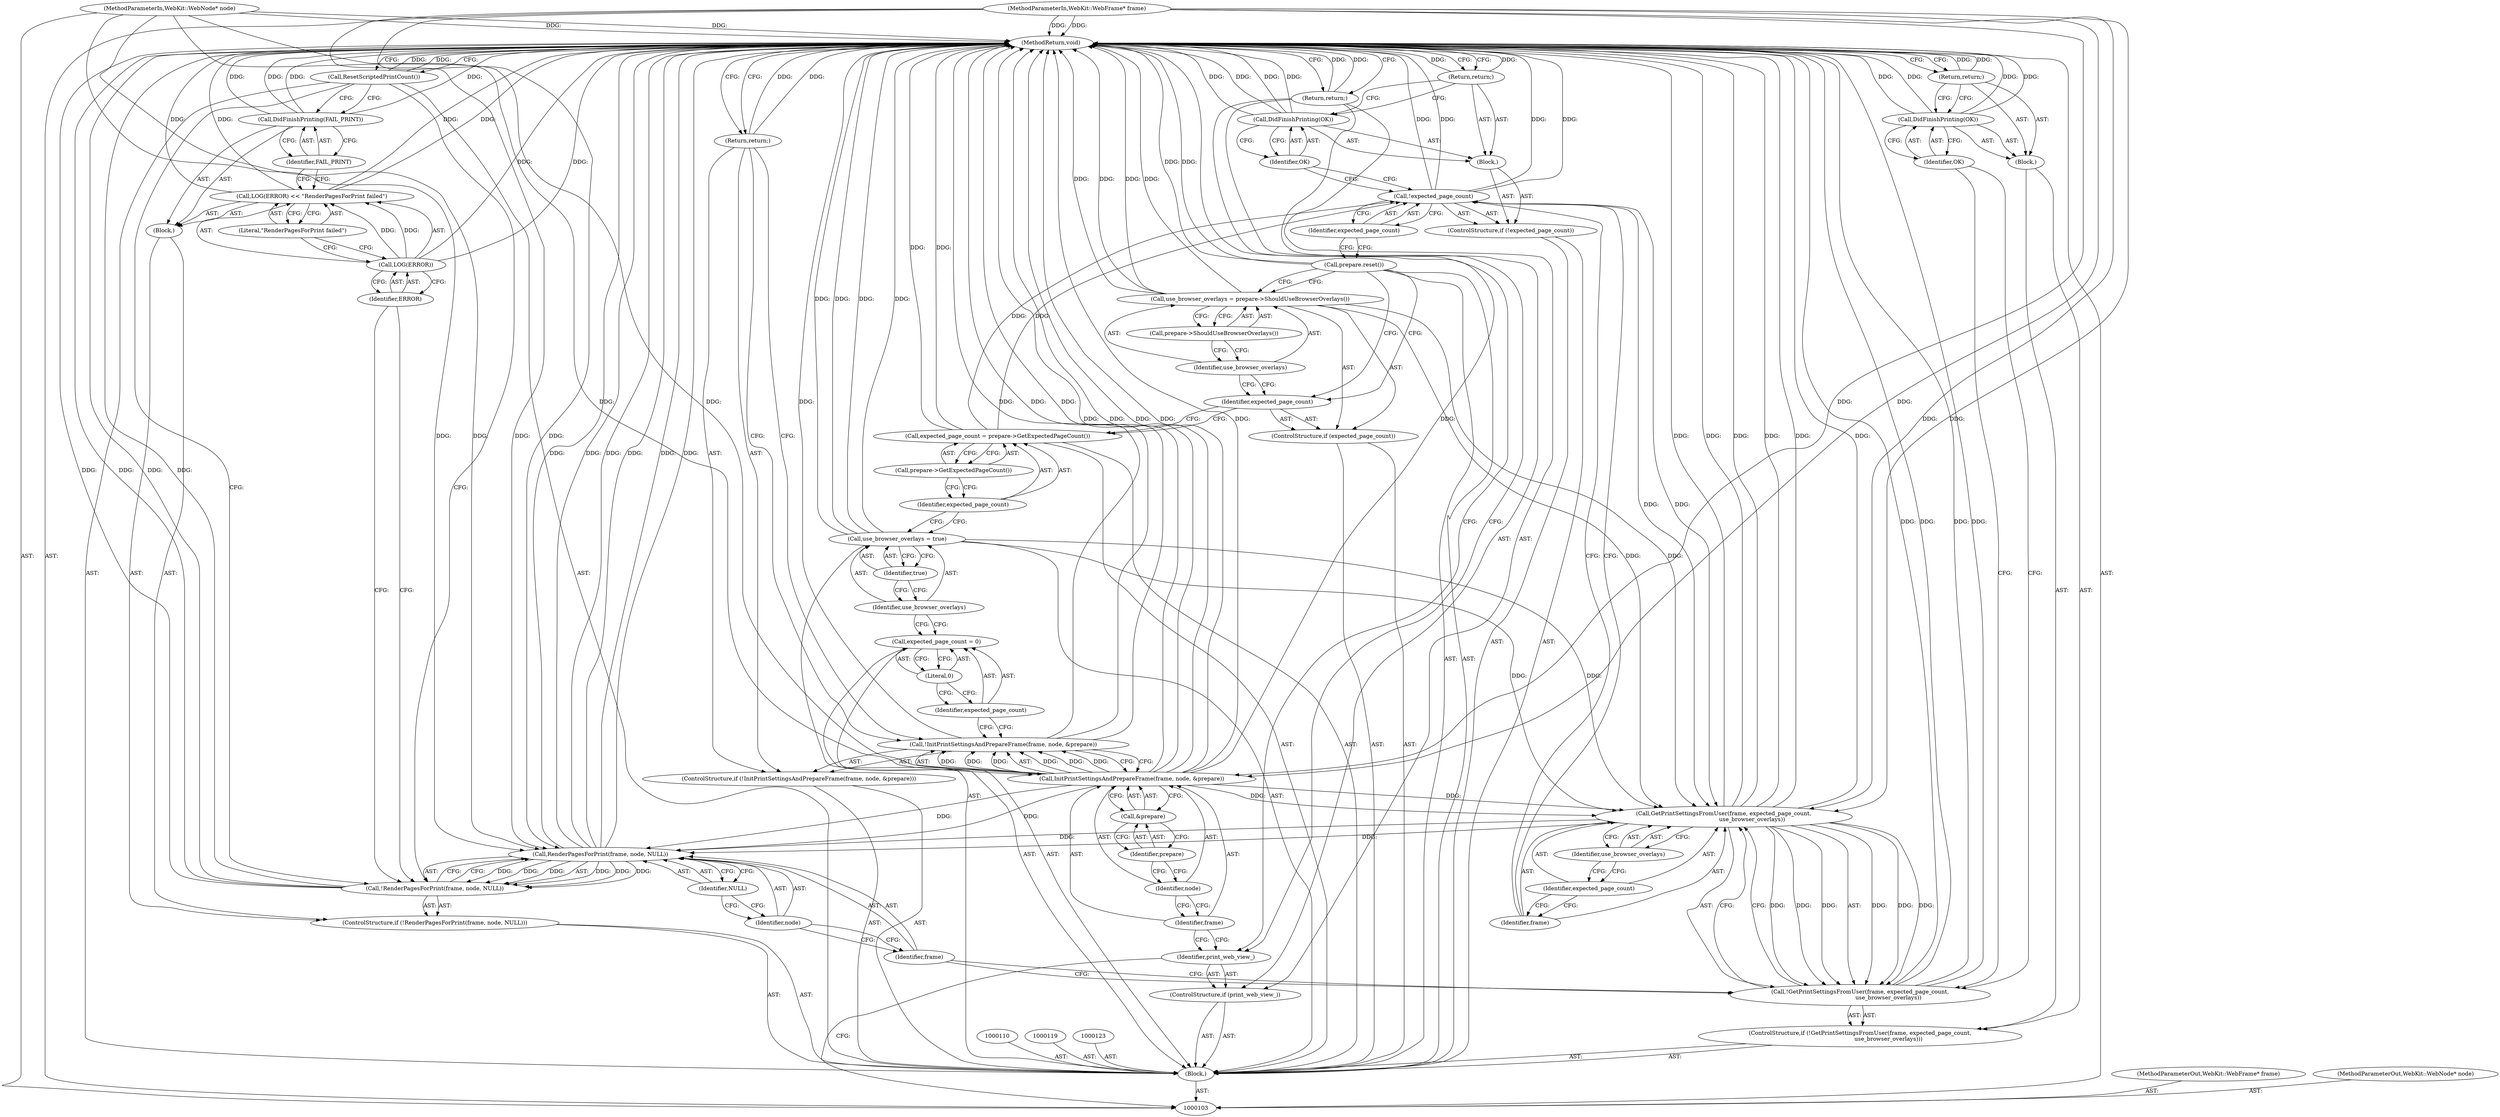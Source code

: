 digraph "1_Chrome_c7a90019bf7054145b11d2577b851cf2779d3d79_8" {
"1000167" [label="(MethodReturn,void)"];
"1000104" [label="(MethodParameterIn,WebKit::WebFrame* frame)"];
"1000233" [label="(MethodParameterOut,WebKit::WebFrame* frame)"];
"1000105" [label="(MethodParameterIn,WebKit::WebNode* node)"];
"1000234" [label="(MethodParameterOut,WebKit::WebNode* node)"];
"1000106" [label="(Block,)"];
"1000126" [label="(Identifier,true)"];
"1000124" [label="(Call,use_browser_overlays = true)"];
"1000125" [label="(Identifier,use_browser_overlays)"];
"1000127" [label="(Call,expected_page_count = prepare->GetExpectedPageCount())"];
"1000128" [label="(Identifier,expected_page_count)"];
"1000129" [label="(Call,prepare->GetExpectedPageCount())"];
"1000130" [label="(ControlStructure,if (expected_page_count))"];
"1000131" [label="(Identifier,expected_page_count)"];
"1000134" [label="(Call,prepare->ShouldUseBrowserOverlays())"];
"1000132" [label="(Call,use_browser_overlays = prepare->ShouldUseBrowserOverlays())"];
"1000133" [label="(Identifier,use_browser_overlays)"];
"1000135" [label="(Call,prepare.reset())"];
"1000136" [label="(ControlStructure,if (!expected_page_count))"];
"1000139" [label="(Block,)"];
"1000137" [label="(Call,!expected_page_count)"];
"1000138" [label="(Identifier,expected_page_count)"];
"1000141" [label="(Identifier,OK)"];
"1000140" [label="(Call,DidFinishPrinting(OK))"];
"1000107" [label="(ControlStructure,if (print_web_view_))"];
"1000108" [label="(Identifier,print_web_view_)"];
"1000142" [label="(Return,return;)"];
"1000143" [label="(ControlStructure,if (!GetPrintSettingsFromUser(frame, expected_page_count,\n                                use_browser_overlays)))"];
"1000146" [label="(Identifier,frame)"];
"1000147" [label="(Identifier,expected_page_count)"];
"1000144" [label="(Call,!GetPrintSettingsFromUser(frame, expected_page_count,\n                                use_browser_overlays))"];
"1000145" [label="(Call,GetPrintSettingsFromUser(frame, expected_page_count,\n                                use_browser_overlays))"];
"1000148" [label="(Identifier,use_browser_overlays)"];
"1000149" [label="(Block,)"];
"1000151" [label="(Identifier,OK)"];
"1000150" [label="(Call,DidFinishPrinting(OK))"];
"1000152" [label="(Return,return;)"];
"1000153" [label="(ControlStructure,if (!RenderPagesForPrint(frame, node, NULL)))"];
"1000156" [label="(Identifier,frame)"];
"1000157" [label="(Identifier,node)"];
"1000158" [label="(Identifier,NULL)"];
"1000159" [label="(Block,)"];
"1000154" [label="(Call,!RenderPagesForPrint(frame, node, NULL))"];
"1000155" [label="(Call,RenderPagesForPrint(frame, node, NULL))"];
"1000109" [label="(Return,return;)"];
"1000163" [label="(Literal,\"RenderPagesForPrint failed\")"];
"1000160" [label="(Call,LOG(ERROR) << \"RenderPagesForPrint failed\")"];
"1000161" [label="(Call,LOG(ERROR))"];
"1000162" [label="(Identifier,ERROR)"];
"1000165" [label="(Identifier,FAIL_PRINT)"];
"1000164" [label="(Call,DidFinishPrinting(FAIL_PRINT))"];
"1000166" [label="(Call,ResetScriptedPrintCount())"];
"1000111" [label="(ControlStructure,if (!InitPrintSettingsAndPrepareFrame(frame, node, &prepare)))"];
"1000114" [label="(Identifier,frame)"];
"1000115" [label="(Identifier,node)"];
"1000116" [label="(Call,&prepare)"];
"1000117" [label="(Identifier,prepare)"];
"1000112" [label="(Call,!InitPrintSettingsAndPrepareFrame(frame, node, &prepare))"];
"1000113" [label="(Call,InitPrintSettingsAndPrepareFrame(frame, node, &prepare))"];
"1000118" [label="(Return,return;)"];
"1000122" [label="(Literal,0)"];
"1000120" [label="(Call,expected_page_count = 0)"];
"1000121" [label="(Identifier,expected_page_count)"];
"1000167" -> "1000103"  [label="AST: "];
"1000167" -> "1000109"  [label="CFG: "];
"1000167" -> "1000118"  [label="CFG: "];
"1000167" -> "1000142"  [label="CFG: "];
"1000167" -> "1000152"  [label="CFG: "];
"1000167" -> "1000166"  [label="CFG: "];
"1000152" -> "1000167"  [label="DDG: "];
"1000142" -> "1000167"  [label="DDG: "];
"1000118" -> "1000167"  [label="DDG: "];
"1000109" -> "1000167"  [label="DDG: "];
"1000124" -> "1000167"  [label="DDG: "];
"1000124" -> "1000167"  [label="DDG: "];
"1000150" -> "1000167"  [label="DDG: "];
"1000150" -> "1000167"  [label="DDG: "];
"1000155" -> "1000167"  [label="DDG: "];
"1000155" -> "1000167"  [label="DDG: "];
"1000155" -> "1000167"  [label="DDG: "];
"1000104" -> "1000167"  [label="DDG: "];
"1000105" -> "1000167"  [label="DDG: "];
"1000113" -> "1000167"  [label="DDG: "];
"1000113" -> "1000167"  [label="DDG: "];
"1000113" -> "1000167"  [label="DDG: "];
"1000145" -> "1000167"  [label="DDG: "];
"1000145" -> "1000167"  [label="DDG: "];
"1000145" -> "1000167"  [label="DDG: "];
"1000154" -> "1000167"  [label="DDG: "];
"1000154" -> "1000167"  [label="DDG: "];
"1000144" -> "1000167"  [label="DDG: "];
"1000144" -> "1000167"  [label="DDG: "];
"1000137" -> "1000167"  [label="DDG: "];
"1000137" -> "1000167"  [label="DDG: "];
"1000164" -> "1000167"  [label="DDG: "];
"1000164" -> "1000167"  [label="DDG: "];
"1000160" -> "1000167"  [label="DDG: "];
"1000160" -> "1000167"  [label="DDG: "];
"1000140" -> "1000167"  [label="DDG: "];
"1000140" -> "1000167"  [label="DDG: "];
"1000166" -> "1000167"  [label="DDG: "];
"1000127" -> "1000167"  [label="DDG: "];
"1000132" -> "1000167"  [label="DDG: "];
"1000132" -> "1000167"  [label="DDG: "];
"1000112" -> "1000167"  [label="DDG: "];
"1000112" -> "1000167"  [label="DDG: "];
"1000135" -> "1000167"  [label="DDG: "];
"1000161" -> "1000167"  [label="DDG: "];
"1000104" -> "1000103"  [label="AST: "];
"1000104" -> "1000167"  [label="DDG: "];
"1000104" -> "1000113"  [label="DDG: "];
"1000104" -> "1000145"  [label="DDG: "];
"1000104" -> "1000155"  [label="DDG: "];
"1000233" -> "1000103"  [label="AST: "];
"1000105" -> "1000103"  [label="AST: "];
"1000105" -> "1000167"  [label="DDG: "];
"1000105" -> "1000113"  [label="DDG: "];
"1000105" -> "1000155"  [label="DDG: "];
"1000234" -> "1000103"  [label="AST: "];
"1000106" -> "1000103"  [label="AST: "];
"1000107" -> "1000106"  [label="AST: "];
"1000110" -> "1000106"  [label="AST: "];
"1000111" -> "1000106"  [label="AST: "];
"1000119" -> "1000106"  [label="AST: "];
"1000120" -> "1000106"  [label="AST: "];
"1000123" -> "1000106"  [label="AST: "];
"1000124" -> "1000106"  [label="AST: "];
"1000127" -> "1000106"  [label="AST: "];
"1000130" -> "1000106"  [label="AST: "];
"1000135" -> "1000106"  [label="AST: "];
"1000136" -> "1000106"  [label="AST: "];
"1000143" -> "1000106"  [label="AST: "];
"1000153" -> "1000106"  [label="AST: "];
"1000166" -> "1000106"  [label="AST: "];
"1000126" -> "1000124"  [label="AST: "];
"1000126" -> "1000125"  [label="CFG: "];
"1000124" -> "1000126"  [label="CFG: "];
"1000124" -> "1000106"  [label="AST: "];
"1000124" -> "1000126"  [label="CFG: "];
"1000125" -> "1000124"  [label="AST: "];
"1000126" -> "1000124"  [label="AST: "];
"1000128" -> "1000124"  [label="CFG: "];
"1000124" -> "1000167"  [label="DDG: "];
"1000124" -> "1000167"  [label="DDG: "];
"1000124" -> "1000145"  [label="DDG: "];
"1000125" -> "1000124"  [label="AST: "];
"1000125" -> "1000120"  [label="CFG: "];
"1000126" -> "1000125"  [label="CFG: "];
"1000127" -> "1000106"  [label="AST: "];
"1000127" -> "1000129"  [label="CFG: "];
"1000128" -> "1000127"  [label="AST: "];
"1000129" -> "1000127"  [label="AST: "];
"1000131" -> "1000127"  [label="CFG: "];
"1000127" -> "1000167"  [label="DDG: "];
"1000127" -> "1000137"  [label="DDG: "];
"1000128" -> "1000127"  [label="AST: "];
"1000128" -> "1000124"  [label="CFG: "];
"1000129" -> "1000128"  [label="CFG: "];
"1000129" -> "1000127"  [label="AST: "];
"1000129" -> "1000128"  [label="CFG: "];
"1000127" -> "1000129"  [label="CFG: "];
"1000130" -> "1000106"  [label="AST: "];
"1000131" -> "1000130"  [label="AST: "];
"1000132" -> "1000130"  [label="AST: "];
"1000131" -> "1000130"  [label="AST: "];
"1000131" -> "1000127"  [label="CFG: "];
"1000133" -> "1000131"  [label="CFG: "];
"1000135" -> "1000131"  [label="CFG: "];
"1000134" -> "1000132"  [label="AST: "];
"1000134" -> "1000133"  [label="CFG: "];
"1000132" -> "1000134"  [label="CFG: "];
"1000132" -> "1000130"  [label="AST: "];
"1000132" -> "1000134"  [label="CFG: "];
"1000133" -> "1000132"  [label="AST: "];
"1000134" -> "1000132"  [label="AST: "];
"1000135" -> "1000132"  [label="CFG: "];
"1000132" -> "1000167"  [label="DDG: "];
"1000132" -> "1000167"  [label="DDG: "];
"1000132" -> "1000145"  [label="DDG: "];
"1000133" -> "1000132"  [label="AST: "];
"1000133" -> "1000131"  [label="CFG: "];
"1000134" -> "1000133"  [label="CFG: "];
"1000135" -> "1000106"  [label="AST: "];
"1000135" -> "1000132"  [label="CFG: "];
"1000135" -> "1000131"  [label="CFG: "];
"1000138" -> "1000135"  [label="CFG: "];
"1000135" -> "1000167"  [label="DDG: "];
"1000136" -> "1000106"  [label="AST: "];
"1000137" -> "1000136"  [label="AST: "];
"1000139" -> "1000136"  [label="AST: "];
"1000139" -> "1000136"  [label="AST: "];
"1000140" -> "1000139"  [label="AST: "];
"1000142" -> "1000139"  [label="AST: "];
"1000137" -> "1000136"  [label="AST: "];
"1000137" -> "1000138"  [label="CFG: "];
"1000138" -> "1000137"  [label="AST: "];
"1000141" -> "1000137"  [label="CFG: "];
"1000146" -> "1000137"  [label="CFG: "];
"1000137" -> "1000167"  [label="DDG: "];
"1000137" -> "1000167"  [label="DDG: "];
"1000127" -> "1000137"  [label="DDG: "];
"1000137" -> "1000145"  [label="DDG: "];
"1000138" -> "1000137"  [label="AST: "];
"1000138" -> "1000135"  [label="CFG: "];
"1000137" -> "1000138"  [label="CFG: "];
"1000141" -> "1000140"  [label="AST: "];
"1000141" -> "1000137"  [label="CFG: "];
"1000140" -> "1000141"  [label="CFG: "];
"1000140" -> "1000139"  [label="AST: "];
"1000140" -> "1000141"  [label="CFG: "];
"1000141" -> "1000140"  [label="AST: "];
"1000142" -> "1000140"  [label="CFG: "];
"1000140" -> "1000167"  [label="DDG: "];
"1000140" -> "1000167"  [label="DDG: "];
"1000107" -> "1000106"  [label="AST: "];
"1000108" -> "1000107"  [label="AST: "];
"1000109" -> "1000107"  [label="AST: "];
"1000108" -> "1000107"  [label="AST: "];
"1000108" -> "1000103"  [label="CFG: "];
"1000109" -> "1000108"  [label="CFG: "];
"1000114" -> "1000108"  [label="CFG: "];
"1000142" -> "1000139"  [label="AST: "];
"1000142" -> "1000140"  [label="CFG: "];
"1000167" -> "1000142"  [label="CFG: "];
"1000142" -> "1000167"  [label="DDG: "];
"1000143" -> "1000106"  [label="AST: "];
"1000144" -> "1000143"  [label="AST: "];
"1000149" -> "1000143"  [label="AST: "];
"1000146" -> "1000145"  [label="AST: "];
"1000146" -> "1000137"  [label="CFG: "];
"1000147" -> "1000146"  [label="CFG: "];
"1000147" -> "1000145"  [label="AST: "];
"1000147" -> "1000146"  [label="CFG: "];
"1000148" -> "1000147"  [label="CFG: "];
"1000144" -> "1000143"  [label="AST: "];
"1000144" -> "1000145"  [label="CFG: "];
"1000145" -> "1000144"  [label="AST: "];
"1000151" -> "1000144"  [label="CFG: "];
"1000156" -> "1000144"  [label="CFG: "];
"1000144" -> "1000167"  [label="DDG: "];
"1000144" -> "1000167"  [label="DDG: "];
"1000145" -> "1000144"  [label="DDG: "];
"1000145" -> "1000144"  [label="DDG: "];
"1000145" -> "1000144"  [label="DDG: "];
"1000145" -> "1000144"  [label="AST: "];
"1000145" -> "1000148"  [label="CFG: "];
"1000146" -> "1000145"  [label="AST: "];
"1000147" -> "1000145"  [label="AST: "];
"1000148" -> "1000145"  [label="AST: "];
"1000144" -> "1000145"  [label="CFG: "];
"1000145" -> "1000167"  [label="DDG: "];
"1000145" -> "1000167"  [label="DDG: "];
"1000145" -> "1000167"  [label="DDG: "];
"1000145" -> "1000144"  [label="DDG: "];
"1000145" -> "1000144"  [label="DDG: "];
"1000145" -> "1000144"  [label="DDG: "];
"1000113" -> "1000145"  [label="DDG: "];
"1000104" -> "1000145"  [label="DDG: "];
"1000137" -> "1000145"  [label="DDG: "];
"1000124" -> "1000145"  [label="DDG: "];
"1000132" -> "1000145"  [label="DDG: "];
"1000145" -> "1000155"  [label="DDG: "];
"1000148" -> "1000145"  [label="AST: "];
"1000148" -> "1000147"  [label="CFG: "];
"1000145" -> "1000148"  [label="CFG: "];
"1000149" -> "1000143"  [label="AST: "];
"1000150" -> "1000149"  [label="AST: "];
"1000152" -> "1000149"  [label="AST: "];
"1000151" -> "1000150"  [label="AST: "];
"1000151" -> "1000144"  [label="CFG: "];
"1000150" -> "1000151"  [label="CFG: "];
"1000150" -> "1000149"  [label="AST: "];
"1000150" -> "1000151"  [label="CFG: "];
"1000151" -> "1000150"  [label="AST: "];
"1000152" -> "1000150"  [label="CFG: "];
"1000150" -> "1000167"  [label="DDG: "];
"1000150" -> "1000167"  [label="DDG: "];
"1000152" -> "1000149"  [label="AST: "];
"1000152" -> "1000150"  [label="CFG: "];
"1000167" -> "1000152"  [label="CFG: "];
"1000152" -> "1000167"  [label="DDG: "];
"1000153" -> "1000106"  [label="AST: "];
"1000154" -> "1000153"  [label="AST: "];
"1000159" -> "1000153"  [label="AST: "];
"1000156" -> "1000155"  [label="AST: "];
"1000156" -> "1000144"  [label="CFG: "];
"1000157" -> "1000156"  [label="CFG: "];
"1000157" -> "1000155"  [label="AST: "];
"1000157" -> "1000156"  [label="CFG: "];
"1000158" -> "1000157"  [label="CFG: "];
"1000158" -> "1000155"  [label="AST: "];
"1000158" -> "1000157"  [label="CFG: "];
"1000155" -> "1000158"  [label="CFG: "];
"1000159" -> "1000153"  [label="AST: "];
"1000160" -> "1000159"  [label="AST: "];
"1000164" -> "1000159"  [label="AST: "];
"1000154" -> "1000153"  [label="AST: "];
"1000154" -> "1000155"  [label="CFG: "];
"1000155" -> "1000154"  [label="AST: "];
"1000162" -> "1000154"  [label="CFG: "];
"1000166" -> "1000154"  [label="CFG: "];
"1000154" -> "1000167"  [label="DDG: "];
"1000154" -> "1000167"  [label="DDG: "];
"1000155" -> "1000154"  [label="DDG: "];
"1000155" -> "1000154"  [label="DDG: "];
"1000155" -> "1000154"  [label="DDG: "];
"1000155" -> "1000154"  [label="AST: "];
"1000155" -> "1000158"  [label="CFG: "];
"1000156" -> "1000155"  [label="AST: "];
"1000157" -> "1000155"  [label="AST: "];
"1000158" -> "1000155"  [label="AST: "];
"1000154" -> "1000155"  [label="CFG: "];
"1000155" -> "1000167"  [label="DDG: "];
"1000155" -> "1000167"  [label="DDG: "];
"1000155" -> "1000167"  [label="DDG: "];
"1000155" -> "1000154"  [label="DDG: "];
"1000155" -> "1000154"  [label="DDG: "];
"1000155" -> "1000154"  [label="DDG: "];
"1000145" -> "1000155"  [label="DDG: "];
"1000104" -> "1000155"  [label="DDG: "];
"1000113" -> "1000155"  [label="DDG: "];
"1000105" -> "1000155"  [label="DDG: "];
"1000109" -> "1000107"  [label="AST: "];
"1000109" -> "1000108"  [label="CFG: "];
"1000167" -> "1000109"  [label="CFG: "];
"1000109" -> "1000167"  [label="DDG: "];
"1000163" -> "1000160"  [label="AST: "];
"1000163" -> "1000161"  [label="CFG: "];
"1000160" -> "1000163"  [label="CFG: "];
"1000160" -> "1000159"  [label="AST: "];
"1000160" -> "1000163"  [label="CFG: "];
"1000161" -> "1000160"  [label="AST: "];
"1000163" -> "1000160"  [label="AST: "];
"1000165" -> "1000160"  [label="CFG: "];
"1000160" -> "1000167"  [label="DDG: "];
"1000160" -> "1000167"  [label="DDG: "];
"1000161" -> "1000160"  [label="DDG: "];
"1000161" -> "1000160"  [label="AST: "];
"1000161" -> "1000162"  [label="CFG: "];
"1000162" -> "1000161"  [label="AST: "];
"1000163" -> "1000161"  [label="CFG: "];
"1000161" -> "1000167"  [label="DDG: "];
"1000161" -> "1000160"  [label="DDG: "];
"1000162" -> "1000161"  [label="AST: "];
"1000162" -> "1000154"  [label="CFG: "];
"1000161" -> "1000162"  [label="CFG: "];
"1000165" -> "1000164"  [label="AST: "];
"1000165" -> "1000160"  [label="CFG: "];
"1000164" -> "1000165"  [label="CFG: "];
"1000164" -> "1000159"  [label="AST: "];
"1000164" -> "1000165"  [label="CFG: "];
"1000165" -> "1000164"  [label="AST: "];
"1000166" -> "1000164"  [label="CFG: "];
"1000164" -> "1000167"  [label="DDG: "];
"1000164" -> "1000167"  [label="DDG: "];
"1000166" -> "1000106"  [label="AST: "];
"1000166" -> "1000164"  [label="CFG: "];
"1000166" -> "1000154"  [label="CFG: "];
"1000167" -> "1000166"  [label="CFG: "];
"1000166" -> "1000167"  [label="DDG: "];
"1000111" -> "1000106"  [label="AST: "];
"1000112" -> "1000111"  [label="AST: "];
"1000118" -> "1000111"  [label="AST: "];
"1000114" -> "1000113"  [label="AST: "];
"1000114" -> "1000108"  [label="CFG: "];
"1000115" -> "1000114"  [label="CFG: "];
"1000115" -> "1000113"  [label="AST: "];
"1000115" -> "1000114"  [label="CFG: "];
"1000117" -> "1000115"  [label="CFG: "];
"1000116" -> "1000113"  [label="AST: "];
"1000116" -> "1000117"  [label="CFG: "];
"1000117" -> "1000116"  [label="AST: "];
"1000113" -> "1000116"  [label="CFG: "];
"1000117" -> "1000116"  [label="AST: "];
"1000117" -> "1000115"  [label="CFG: "];
"1000116" -> "1000117"  [label="CFG: "];
"1000112" -> "1000111"  [label="AST: "];
"1000112" -> "1000113"  [label="CFG: "];
"1000113" -> "1000112"  [label="AST: "];
"1000118" -> "1000112"  [label="CFG: "];
"1000121" -> "1000112"  [label="CFG: "];
"1000112" -> "1000167"  [label="DDG: "];
"1000112" -> "1000167"  [label="DDG: "];
"1000113" -> "1000112"  [label="DDG: "];
"1000113" -> "1000112"  [label="DDG: "];
"1000113" -> "1000112"  [label="DDG: "];
"1000113" -> "1000112"  [label="AST: "];
"1000113" -> "1000116"  [label="CFG: "];
"1000114" -> "1000113"  [label="AST: "];
"1000115" -> "1000113"  [label="AST: "];
"1000116" -> "1000113"  [label="AST: "];
"1000112" -> "1000113"  [label="CFG: "];
"1000113" -> "1000167"  [label="DDG: "];
"1000113" -> "1000167"  [label="DDG: "];
"1000113" -> "1000167"  [label="DDG: "];
"1000113" -> "1000112"  [label="DDG: "];
"1000113" -> "1000112"  [label="DDG: "];
"1000113" -> "1000112"  [label="DDG: "];
"1000104" -> "1000113"  [label="DDG: "];
"1000105" -> "1000113"  [label="DDG: "];
"1000113" -> "1000145"  [label="DDG: "];
"1000113" -> "1000155"  [label="DDG: "];
"1000118" -> "1000111"  [label="AST: "];
"1000118" -> "1000112"  [label="CFG: "];
"1000167" -> "1000118"  [label="CFG: "];
"1000118" -> "1000167"  [label="DDG: "];
"1000122" -> "1000120"  [label="AST: "];
"1000122" -> "1000121"  [label="CFG: "];
"1000120" -> "1000122"  [label="CFG: "];
"1000120" -> "1000106"  [label="AST: "];
"1000120" -> "1000122"  [label="CFG: "];
"1000121" -> "1000120"  [label="AST: "];
"1000122" -> "1000120"  [label="AST: "];
"1000125" -> "1000120"  [label="CFG: "];
"1000121" -> "1000120"  [label="AST: "];
"1000121" -> "1000112"  [label="CFG: "];
"1000122" -> "1000121"  [label="CFG: "];
}
